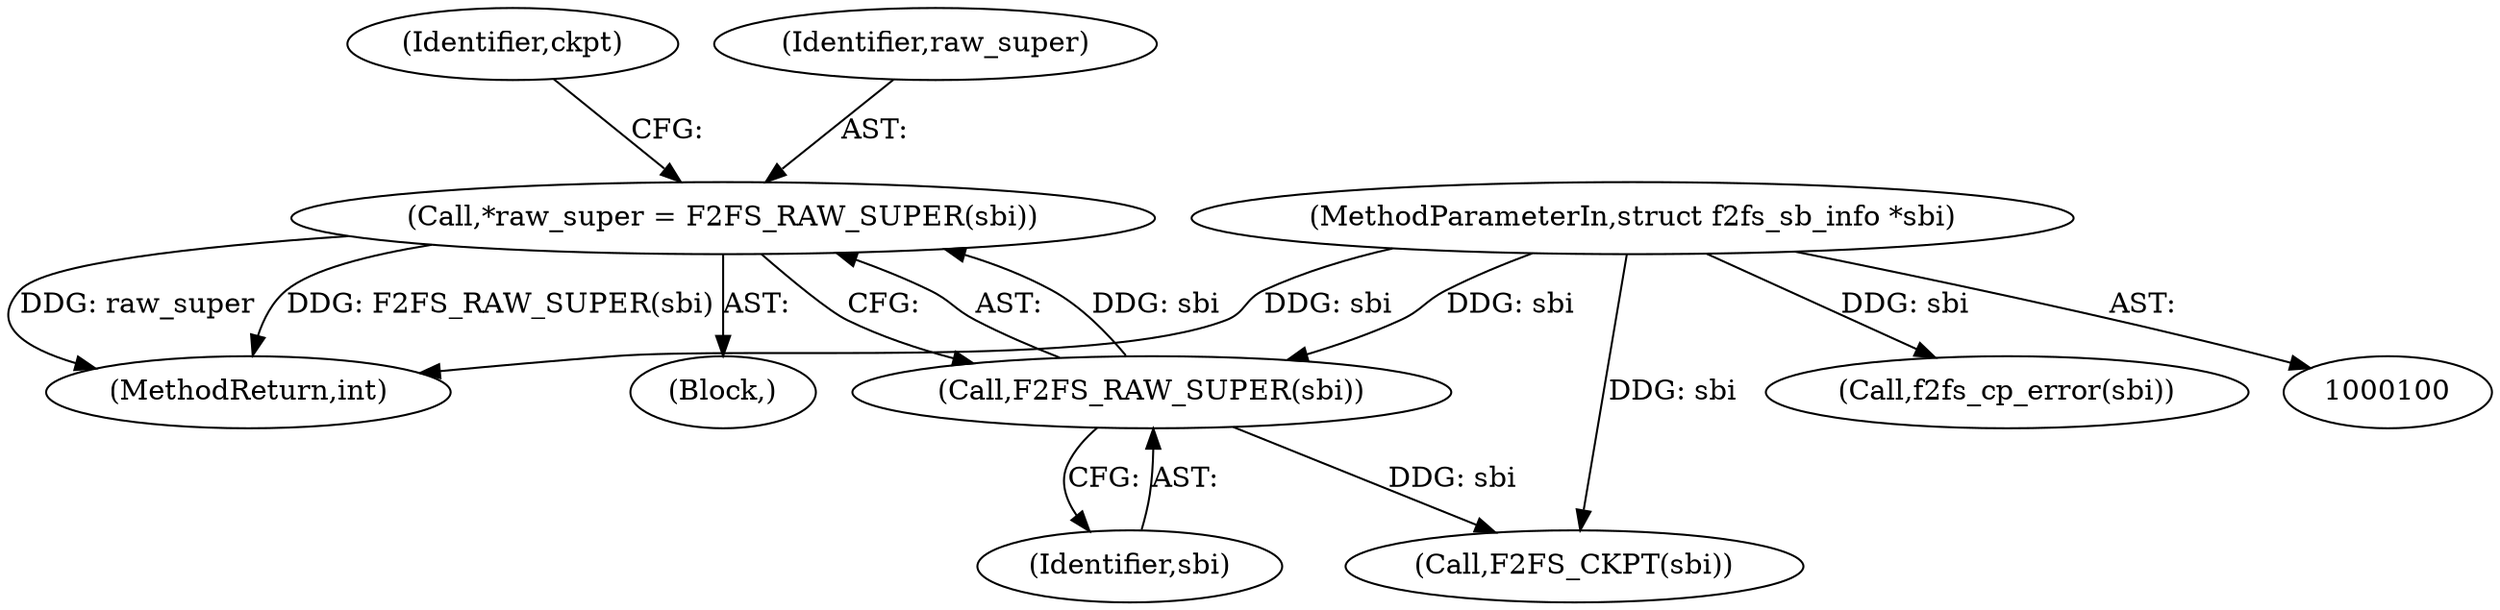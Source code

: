 digraph "0_linux_15d3042a937c13f5d9244241c7a9c8416ff6e82a@pointer" {
"1000106" [label="(Call,*raw_super = F2FS_RAW_SUPER(sbi))"];
"1000108" [label="(Call,F2FS_RAW_SUPER(sbi))"];
"1000101" [label="(MethodParameterIn,struct f2fs_sb_info *sbi)"];
"1000102" [label="(Block,)"];
"1000112" [label="(Identifier,ckpt)"];
"1000108" [label="(Call,F2FS_RAW_SUPER(sbi))"];
"1000283" [label="(MethodReturn,int)"];
"1000113" [label="(Call,F2FS_CKPT(sbi))"];
"1000106" [label="(Call,*raw_super = F2FS_RAW_SUPER(sbi))"];
"1000101" [label="(MethodParameterIn,struct f2fs_sb_info *sbi)"];
"1000270" [label="(Call,f2fs_cp_error(sbi))"];
"1000109" [label="(Identifier,sbi)"];
"1000107" [label="(Identifier,raw_super)"];
"1000106" -> "1000102"  [label="AST: "];
"1000106" -> "1000108"  [label="CFG: "];
"1000107" -> "1000106"  [label="AST: "];
"1000108" -> "1000106"  [label="AST: "];
"1000112" -> "1000106"  [label="CFG: "];
"1000106" -> "1000283"  [label="DDG: F2FS_RAW_SUPER(sbi)"];
"1000106" -> "1000283"  [label="DDG: raw_super"];
"1000108" -> "1000106"  [label="DDG: sbi"];
"1000108" -> "1000109"  [label="CFG: "];
"1000109" -> "1000108"  [label="AST: "];
"1000101" -> "1000108"  [label="DDG: sbi"];
"1000108" -> "1000113"  [label="DDG: sbi"];
"1000101" -> "1000100"  [label="AST: "];
"1000101" -> "1000283"  [label="DDG: sbi"];
"1000101" -> "1000113"  [label="DDG: sbi"];
"1000101" -> "1000270"  [label="DDG: sbi"];
}
